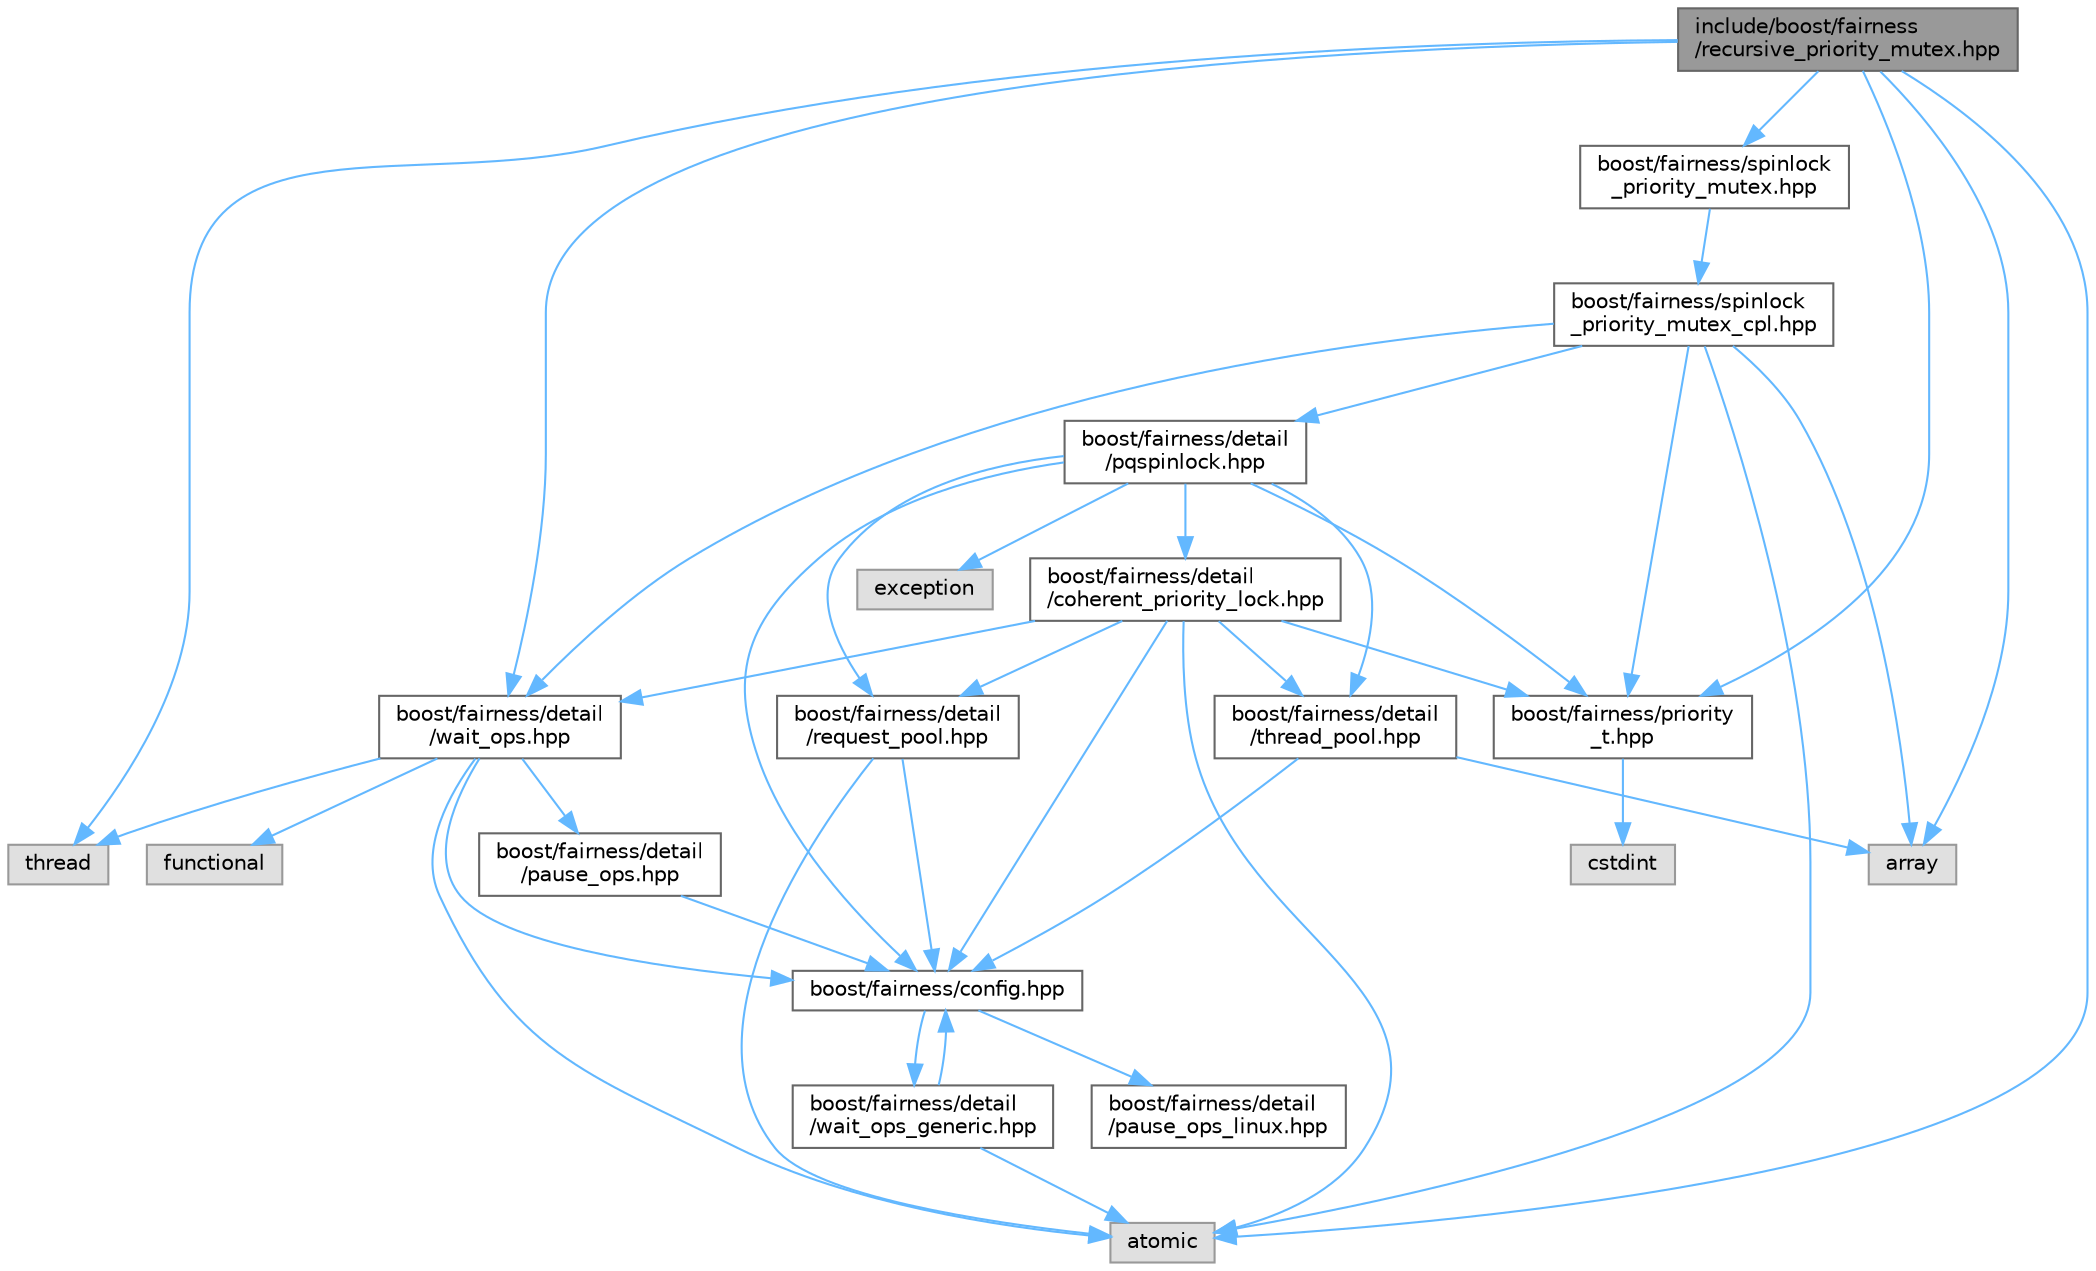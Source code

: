 digraph "include/boost/fairness/recursive_priority_mutex.hpp"
{
 // LATEX_PDF_SIZE
  bgcolor="transparent";
  edge [fontname=Helvetica,fontsize=10,labelfontname=Helvetica,labelfontsize=10];
  node [fontname=Helvetica,fontsize=10,shape=box,height=0.2,width=0.4];
  Node1 [id="Node000001",label="include/boost/fairness\l/recursive_priority_mutex.hpp",height=0.2,width=0.4,color="gray40", fillcolor="grey60", style="filled", fontcolor="black",tooltip="This file contains the implementation of the recursive_priority_mutex."];
  Node1 -> Node2 [id="edge1_Node000001_Node000002",color="steelblue1",style="solid",tooltip=" "];
  Node2 [id="Node000002",label="thread",height=0.2,width=0.4,color="grey60", fillcolor="#E0E0E0", style="filled",tooltip=" "];
  Node1 -> Node3 [id="edge2_Node000001_Node000003",color="steelblue1",style="solid",tooltip=" "];
  Node3 [id="Node000003",label="atomic",height=0.2,width=0.4,color="grey60", fillcolor="#E0E0E0", style="filled",tooltip=" "];
  Node1 -> Node4 [id="edge3_Node000001_Node000004",color="steelblue1",style="solid",tooltip=" "];
  Node4 [id="Node000004",label="array",height=0.2,width=0.4,color="grey60", fillcolor="#E0E0E0", style="filled",tooltip=" "];
  Node1 -> Node5 [id="edge4_Node000001_Node000005",color="steelblue1",style="solid",tooltip=" "];
  Node5 [id="Node000005",label="boost/fairness/priority\l_t.hpp",height=0.2,width=0.4,color="grey40", fillcolor="white", style="filled",URL="$priority__t_8hpp.html",tooltip="Alias the type Priority_t. Priority_t is the type of priorities that are used by the priority_mutexes..."];
  Node5 -> Node6 [id="edge5_Node000005_Node000006",color="steelblue1",style="solid",tooltip=" "];
  Node6 [id="Node000006",label="cstdint",height=0.2,width=0.4,color="grey60", fillcolor="#E0E0E0", style="filled",tooltip=" "];
  Node1 -> Node7 [id="edge6_Node000001_Node000007",color="steelblue1",style="solid",tooltip=" "];
  Node7 [id="Node000007",label="boost/fairness/detail\l/wait_ops.hpp",height=0.2,width=0.4,color="grey40", fillcolor="white", style="filled",URL="$wait__ops_8hpp.html",tooltip="This file contains the implementation of the wait operations used by the mutexes."];
  Node7 -> Node8 [id="edge7_Node000007_Node000008",color="steelblue1",style="solid",tooltip=" "];
  Node8 [id="Node000008",label="boost/fairness/config.hpp",height=0.2,width=0.4,color="grey40", fillcolor="white", style="filled",URL="$config_8hpp.html",tooltip="This file contains configurations about boost and 128bit cpu support. TODO."];
  Node8 -> Node9 [id="edge8_Node000008_Node000009",color="steelblue1",style="solid",tooltip=" "];
  Node9 [id="Node000009",label="boost/fairness/detail\l/pause_ops_linux.hpp",height=0.2,width=0.4,color="grey40", fillcolor="white", style="filled",URL="$pause__ops__linux_8hpp.html",tooltip="This file contains the implementation of the pause operations used by the mutexes on linux."];
  Node8 -> Node10 [id="edge9_Node000008_Node000010",color="steelblue1",style="solid",tooltip=" "];
  Node10 [id="Node000010",label="boost/fairness/detail\l/wait_ops_generic.hpp",height=0.2,width=0.4,color="grey40", fillcolor="white", style="filled",URL="$wait__ops__generic_8hpp.html",tooltip="This file contains the implementation of the wait operation for misc os."];
  Node10 -> Node8 [id="edge10_Node000010_Node000008",color="steelblue1",style="solid",tooltip=" "];
  Node10 -> Node3 [id="edge11_Node000010_Node000003",color="steelblue1",style="solid",tooltip=" "];
  Node7 -> Node11 [id="edge12_Node000007_Node000011",color="steelblue1",style="solid",tooltip=" "];
  Node11 [id="Node000011",label="boost/fairness/detail\l/pause_ops.hpp",height=0.2,width=0.4,color="grey40", fillcolor="white", style="filled",URL="$pause__ops_8hpp.html",tooltip="This file contains the implementation of the pause operations used by the mutexes."];
  Node11 -> Node8 [id="edge13_Node000011_Node000008",color="steelblue1",style="solid",tooltip=" "];
  Node7 -> Node3 [id="edge14_Node000007_Node000003",color="steelblue1",style="solid",tooltip=" "];
  Node7 -> Node2 [id="edge15_Node000007_Node000002",color="steelblue1",style="solid",tooltip=" "];
  Node7 -> Node12 [id="edge16_Node000007_Node000012",color="steelblue1",style="solid",tooltip=" "];
  Node12 [id="Node000012",label="functional",height=0.2,width=0.4,color="grey60", fillcolor="#E0E0E0", style="filled",tooltip=" "];
  Node1 -> Node13 [id="edge17_Node000001_Node000013",color="steelblue1",style="solid",tooltip=" "];
  Node13 [id="Node000013",label="boost/fairness/spinlock\l_priority_mutex.hpp",height=0.2,width=0.4,color="grey40", fillcolor="white", style="filled",URL="$spinlock__priority__mutex_8hpp.html",tooltip="This file contains the implementation of the spinlock_priority_mutex based on a scalable list base al..."];
  Node13 -> Node14 [id="edge18_Node000013_Node000014",color="steelblue1",style="solid",tooltip=" "];
  Node14 [id="Node000014",label="boost/fairness/spinlock\l_priority_mutex_cpl.hpp",height=0.2,width=0.4,color="grey40", fillcolor="white", style="filled",URL="$spinlock__priority__mutex__cpl_8hpp.html",tooltip="This file contains the implementation of the spinlock_priority_mutex based on a scalable list base al..."];
  Node14 -> Node3 [id="edge19_Node000014_Node000003",color="steelblue1",style="solid",tooltip=" "];
  Node14 -> Node4 [id="edge20_Node000014_Node000004",color="steelblue1",style="solid",tooltip=" "];
  Node14 -> Node5 [id="edge21_Node000014_Node000005",color="steelblue1",style="solid",tooltip=" "];
  Node14 -> Node7 [id="edge22_Node000014_Node000007",color="steelblue1",style="solid",tooltip=" "];
  Node14 -> Node15 [id="edge23_Node000014_Node000015",color="steelblue1",style="solid",tooltip=" "];
  Node15 [id="Node000015",label="boost/fairness/detail\l/pqspinlock.hpp",height=0.2,width=0.4,color="grey40", fillcolor="white", style="filled",URL="$pqspinlock_8hpp.html",tooltip="This file contains the implementation of a priority qlock."];
  Node15 -> Node16 [id="edge24_Node000015_Node000016",color="steelblue1",style="solid",tooltip=" "];
  Node16 [id="Node000016",label="exception",height=0.2,width=0.4,color="grey60", fillcolor="#E0E0E0", style="filled",tooltip=" "];
  Node15 -> Node8 [id="edge25_Node000015_Node000008",color="steelblue1",style="solid",tooltip=" "];
  Node15 -> Node5 [id="edge26_Node000015_Node000005",color="steelblue1",style="solid",tooltip=" "];
  Node15 -> Node17 [id="edge27_Node000015_Node000017",color="steelblue1",style="solid",tooltip=" "];
  Node17 [id="Node000017",label="boost/fairness/detail\l/coherent_priority_lock.hpp",height=0.2,width=0.4,color="grey40", fillcolor="white", style="filled",URL="$coherent__priority__lock_8hpp.html",tooltip="This file contains the implementation of a coherent priority lock."];
  Node17 -> Node3 [id="edge28_Node000017_Node000003",color="steelblue1",style="solid",tooltip=" "];
  Node17 -> Node8 [id="edge29_Node000017_Node000008",color="steelblue1",style="solid",tooltip=" "];
  Node17 -> Node7 [id="edge30_Node000017_Node000007",color="steelblue1",style="solid",tooltip=" "];
  Node17 -> Node5 [id="edge31_Node000017_Node000005",color="steelblue1",style="solid",tooltip=" "];
  Node17 -> Node18 [id="edge32_Node000017_Node000018",color="steelblue1",style="solid",tooltip=" "];
  Node18 [id="Node000018",label="boost/fairness/detail\l/request_pool.hpp",height=0.2,width=0.4,color="grey40", fillcolor="white", style="filled",URL="$request__pool_8hpp.html",tooltip="This file contains the implementation of a static very fast and simple request pool."];
  Node18 -> Node3 [id="edge33_Node000018_Node000003",color="steelblue1",style="solid",tooltip=" "];
  Node18 -> Node8 [id="edge34_Node000018_Node000008",color="steelblue1",style="solid",tooltip=" "];
  Node17 -> Node19 [id="edge35_Node000017_Node000019",color="steelblue1",style="solid",tooltip=" "];
  Node19 [id="Node000019",label="boost/fairness/detail\l/thread_pool.hpp",height=0.2,width=0.4,color="grey40", fillcolor="white", style="filled",URL="$thread__pool_8hpp.html",tooltip="This file contains the implementation of a pool of thread structs."];
  Node19 -> Node4 [id="edge36_Node000019_Node000004",color="steelblue1",style="solid",tooltip=" "];
  Node19 -> Node8 [id="edge37_Node000019_Node000008",color="steelblue1",style="solid",tooltip=" "];
  Node15 -> Node18 [id="edge38_Node000015_Node000018",color="steelblue1",style="solid",tooltip=" "];
  Node15 -> Node19 [id="edge39_Node000015_Node000019",color="steelblue1",style="solid",tooltip=" "];
}
